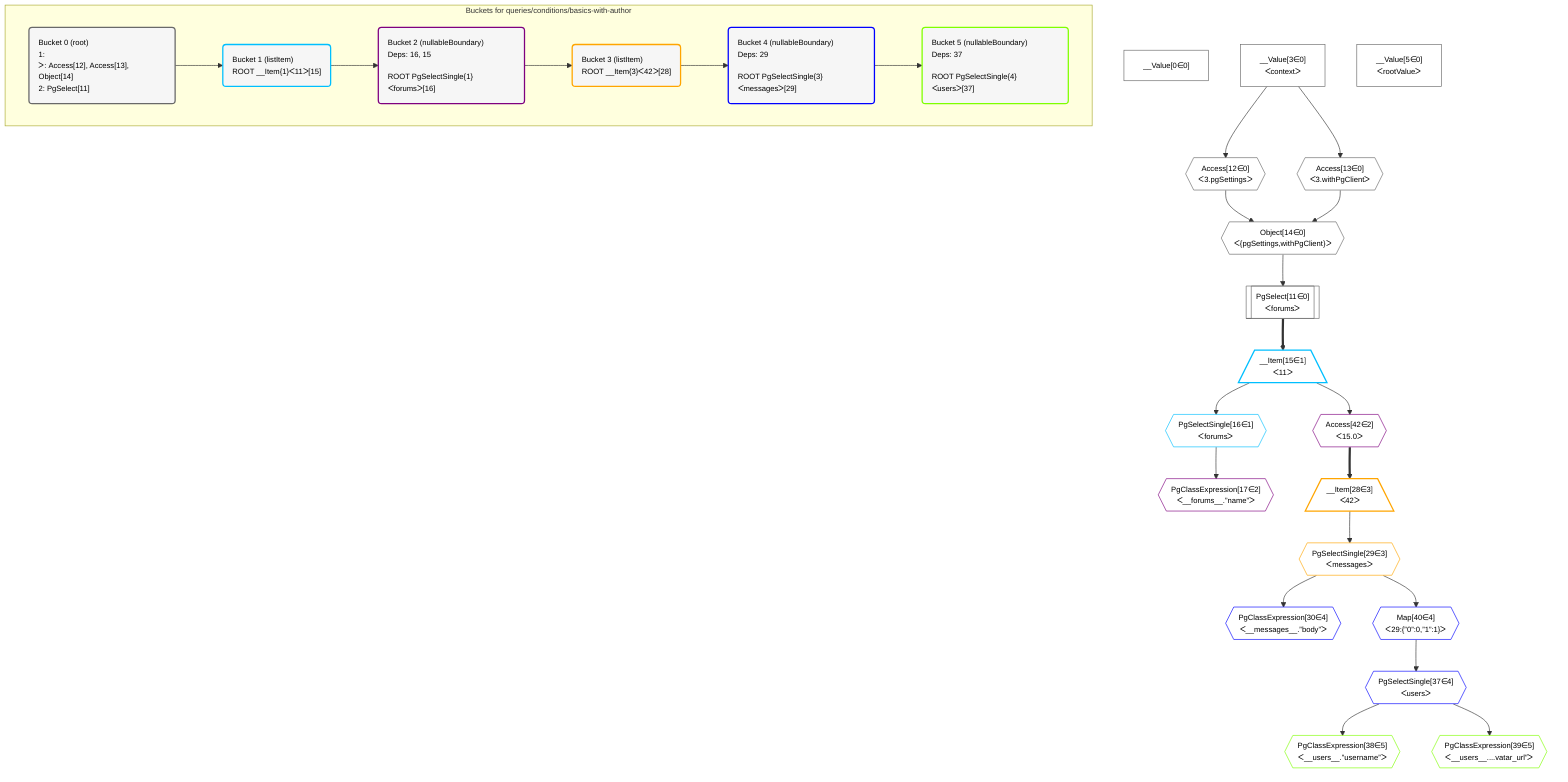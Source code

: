 %%{init: {'themeVariables': { 'fontSize': '12px'}}}%%
graph TD
    classDef path fill:#eee,stroke:#000,color:#000
    classDef plan fill:#fff,stroke-width:1px,color:#000
    classDef itemplan fill:#fff,stroke-width:2px,color:#000
    classDef unbatchedplan fill:#dff,stroke-width:1px,color:#000
    classDef sideeffectplan fill:#fcc,stroke-width:2px,color:#000
    classDef bucket fill:#f6f6f6,color:#000,stroke-width:2px,text-align:left


    %% define steps
    __Value0["__Value[0∈0]"]:::plan
    __Value3["__Value[3∈0]<br />ᐸcontextᐳ"]:::plan
    __Value5["__Value[5∈0]<br />ᐸrootValueᐳ"]:::plan
    Access12{{"Access[12∈0]<br />ᐸ3.pgSettingsᐳ"}}:::plan
    Access13{{"Access[13∈0]<br />ᐸ3.withPgClientᐳ"}}:::plan
    Object14{{"Object[14∈0]<br />ᐸ{pgSettings,withPgClient}ᐳ"}}:::plan
    PgSelect11[["PgSelect[11∈0]<br />ᐸforumsᐳ"]]:::plan
    __Item15[/"__Item[15∈1]<br />ᐸ11ᐳ"\]:::itemplan
    PgSelectSingle16{{"PgSelectSingle[16∈1]<br />ᐸforumsᐳ"}}:::plan
    PgClassExpression17{{"PgClassExpression[17∈2]<br />ᐸ__forums__.”name”ᐳ"}}:::plan
    Access42{{"Access[42∈2]<br />ᐸ15.0ᐳ"}}:::plan
    __Item28[/"__Item[28∈3]<br />ᐸ42ᐳ"\]:::itemplan
    PgSelectSingle29{{"PgSelectSingle[29∈3]<br />ᐸmessagesᐳ"}}:::plan
    PgClassExpression30{{"PgClassExpression[30∈4]<br />ᐸ__messages__.”body”ᐳ"}}:::plan
    Map40{{"Map[40∈4]<br />ᐸ29:{”0”:0,”1”:1}ᐳ"}}:::plan
    PgSelectSingle37{{"PgSelectSingle[37∈4]<br />ᐸusersᐳ"}}:::plan
    PgClassExpression38{{"PgClassExpression[38∈5]<br />ᐸ__users__.”username”ᐳ"}}:::plan
    PgClassExpression39{{"PgClassExpression[39∈5]<br />ᐸ__users__....vatar_url”ᐳ"}}:::plan

    %% plan dependencies
    __Value3 --> Access12
    __Value3 --> Access13
    Access12 & Access13 --> Object14
    Object14 --> PgSelect11
    PgSelect11 ==> __Item15
    __Item15 --> PgSelectSingle16
    PgSelectSingle16 --> PgClassExpression17
    __Item15 --> Access42
    Access42 ==> __Item28
    __Item28 --> PgSelectSingle29
    PgSelectSingle29 --> PgClassExpression30
    PgSelectSingle29 --> Map40
    Map40 --> PgSelectSingle37
    PgSelectSingle37 --> PgClassExpression38
    PgSelectSingle37 --> PgClassExpression39

    subgraph "Buckets for queries/conditions/basics-with-author"
    Bucket0("Bucket 0 (root)<br />1: <br />ᐳ: Access[12], Access[13], Object[14]<br />2: PgSelect[11]"):::bucket
    classDef bucket0 stroke:#696969
    class Bucket0,__Value0,__Value3,__Value5,PgSelect11,Access12,Access13,Object14 bucket0
    Bucket1("Bucket 1 (listItem)<br />ROOT __Item{1}ᐸ11ᐳ[15]"):::bucket
    classDef bucket1 stroke:#00bfff
    class Bucket1,__Item15,PgSelectSingle16 bucket1
    Bucket2("Bucket 2 (nullableBoundary)<br />Deps: 16, 15<br /><br />ROOT PgSelectSingle{1}ᐸforumsᐳ[16]"):::bucket
    classDef bucket2 stroke:#7f007f
    class Bucket2,PgClassExpression17,Access42 bucket2
    Bucket3("Bucket 3 (listItem)<br />ROOT __Item{3}ᐸ42ᐳ[28]"):::bucket
    classDef bucket3 stroke:#ffa500
    class Bucket3,__Item28,PgSelectSingle29 bucket3
    Bucket4("Bucket 4 (nullableBoundary)<br />Deps: 29<br /><br />ROOT PgSelectSingle{3}ᐸmessagesᐳ[29]"):::bucket
    classDef bucket4 stroke:#0000ff
    class Bucket4,PgClassExpression30,PgSelectSingle37,Map40 bucket4
    Bucket5("Bucket 5 (nullableBoundary)<br />Deps: 37<br /><br />ROOT PgSelectSingle{4}ᐸusersᐳ[37]"):::bucket
    classDef bucket5 stroke:#7fff00
    class Bucket5,PgClassExpression38,PgClassExpression39 bucket5
    Bucket0 --> Bucket1
    Bucket1 --> Bucket2
    Bucket2 --> Bucket3
    Bucket3 --> Bucket4
    Bucket4 --> Bucket5
    end